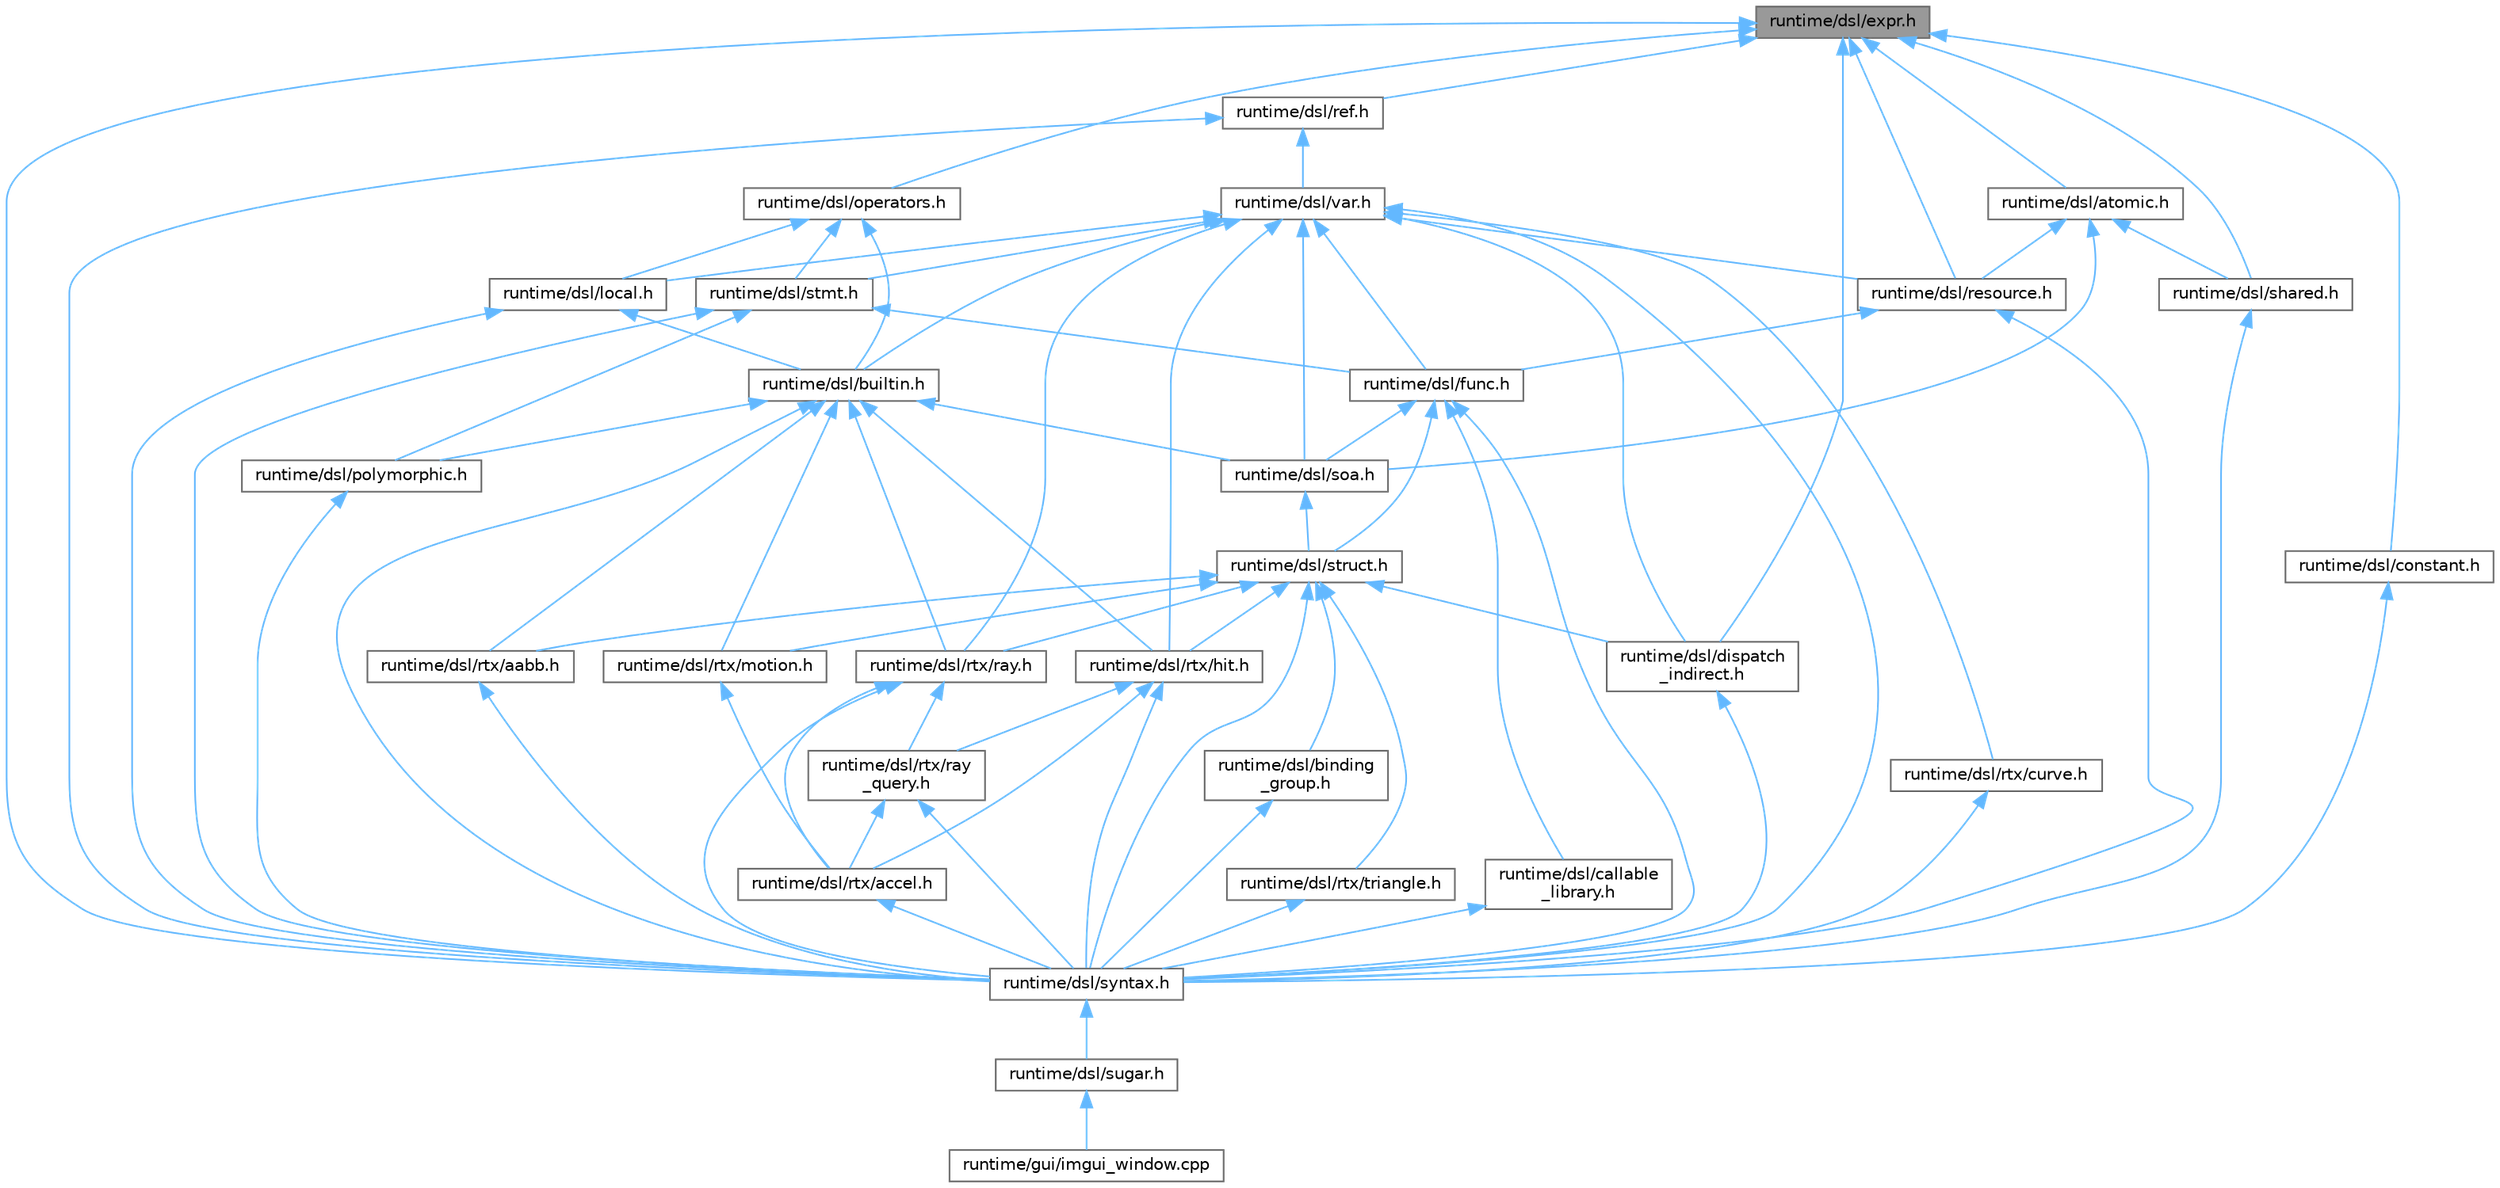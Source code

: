 digraph "runtime/dsl/expr.h"
{
 // LATEX_PDF_SIZE
  bgcolor="transparent";
  edge [fontname=Helvetica,fontsize=10,labelfontname=Helvetica,labelfontsize=10];
  node [fontname=Helvetica,fontsize=10,shape=box,height=0.2,width=0.4];
  Node1 [id="Node000001",label="runtime/dsl/expr.h",height=0.2,width=0.4,color="gray40", fillcolor="grey60", style="filled", fontcolor="black",tooltip=" "];
  Node1 -> Node2 [id="edge1_Node000001_Node000002",dir="back",color="steelblue1",style="solid",tooltip=" "];
  Node2 [id="Node000002",label="runtime/dsl/atomic.h",height=0.2,width=0.4,color="grey40", fillcolor="white", style="filled",URL="$dsl_2atomic_8h.html",tooltip=" "];
  Node2 -> Node3 [id="edge2_Node000002_Node000003",dir="back",color="steelblue1",style="solid",tooltip=" "];
  Node3 [id="Node000003",label="runtime/dsl/resource.h",height=0.2,width=0.4,color="grey40", fillcolor="white", style="filled",URL="$dsl_2resource_8h.html",tooltip=" "];
  Node3 -> Node4 [id="edge3_Node000003_Node000004",dir="back",color="steelblue1",style="solid",tooltip=" "];
  Node4 [id="Node000004",label="runtime/dsl/func.h",height=0.2,width=0.4,color="grey40", fillcolor="white", style="filled",URL="$func_8h.html",tooltip=" "];
  Node4 -> Node5 [id="edge4_Node000004_Node000005",dir="back",color="steelblue1",style="solid",tooltip=" "];
  Node5 [id="Node000005",label="runtime/dsl/callable\l_library.h",height=0.2,width=0.4,color="grey40", fillcolor="white", style="filled",URL="$dsl_2callable__library_8h.html",tooltip=" "];
  Node5 -> Node6 [id="edge5_Node000005_Node000006",dir="back",color="steelblue1",style="solid",tooltip=" "];
  Node6 [id="Node000006",label="runtime/dsl/syntax.h",height=0.2,width=0.4,color="grey40", fillcolor="white", style="filled",URL="$syntax_8h.html",tooltip=" "];
  Node6 -> Node7 [id="edge6_Node000006_Node000007",dir="back",color="steelblue1",style="solid",tooltip=" "];
  Node7 [id="Node000007",label="runtime/dsl/sugar.h",height=0.2,width=0.4,color="grey40", fillcolor="white", style="filled",URL="$sugar_8h.html",tooltip=" "];
  Node7 -> Node8 [id="edge7_Node000007_Node000008",dir="back",color="steelblue1",style="solid",tooltip=" "];
  Node8 [id="Node000008",label="runtime/gui/imgui_window.cpp",height=0.2,width=0.4,color="grey40", fillcolor="white", style="filled",URL="$imgui__window_8cpp.html",tooltip=" "];
  Node4 -> Node9 [id="edge8_Node000004_Node000009",dir="back",color="steelblue1",style="solid",tooltip=" "];
  Node9 [id="Node000009",label="runtime/dsl/soa.h",height=0.2,width=0.4,color="grey40", fillcolor="white", style="filled",URL="$soa_8h.html",tooltip=" "];
  Node9 -> Node10 [id="edge9_Node000009_Node000010",dir="back",color="steelblue1",style="solid",tooltip=" "];
  Node10 [id="Node000010",label="runtime/dsl/struct.h",height=0.2,width=0.4,color="grey40", fillcolor="white", style="filled",URL="$struct_8h.html",tooltip=" "];
  Node10 -> Node11 [id="edge10_Node000010_Node000011",dir="back",color="steelblue1",style="solid",tooltip=" "];
  Node11 [id="Node000011",label="runtime/dsl/binding\l_group.h",height=0.2,width=0.4,color="grey40", fillcolor="white", style="filled",URL="$binding__group_8h.html",tooltip=" "];
  Node11 -> Node6 [id="edge11_Node000011_Node000006",dir="back",color="steelblue1",style="solid",tooltip=" "];
  Node10 -> Node12 [id="edge12_Node000010_Node000012",dir="back",color="steelblue1",style="solid",tooltip=" "];
  Node12 [id="Node000012",label="runtime/dsl/dispatch\l_indirect.h",height=0.2,width=0.4,color="grey40", fillcolor="white", style="filled",URL="$dispatch__indirect_8h.html",tooltip=" "];
  Node12 -> Node6 [id="edge13_Node000012_Node000006",dir="back",color="steelblue1",style="solid",tooltip=" "];
  Node10 -> Node13 [id="edge14_Node000010_Node000013",dir="back",color="steelblue1",style="solid",tooltip=" "];
  Node13 [id="Node000013",label="runtime/dsl/rtx/aabb.h",height=0.2,width=0.4,color="grey40", fillcolor="white", style="filled",URL="$dsl_2rtx_2aabb_8h.html",tooltip=" "];
  Node13 -> Node6 [id="edge15_Node000013_Node000006",dir="back",color="steelblue1",style="solid",tooltip=" "];
  Node10 -> Node14 [id="edge16_Node000010_Node000014",dir="back",color="steelblue1",style="solid",tooltip=" "];
  Node14 [id="Node000014",label="runtime/dsl/rtx/hit.h",height=0.2,width=0.4,color="grey40", fillcolor="white", style="filled",URL="$dsl_2rtx_2hit_8h.html",tooltip=" "];
  Node14 -> Node15 [id="edge17_Node000014_Node000015",dir="back",color="steelblue1",style="solid",tooltip=" "];
  Node15 [id="Node000015",label="runtime/dsl/rtx/accel.h",height=0.2,width=0.4,color="grey40", fillcolor="white", style="filled",URL="$dsl_2rtx_2accel_8h.html",tooltip=" "];
  Node15 -> Node6 [id="edge18_Node000015_Node000006",dir="back",color="steelblue1",style="solid",tooltip=" "];
  Node14 -> Node16 [id="edge19_Node000014_Node000016",dir="back",color="steelblue1",style="solid",tooltip=" "];
  Node16 [id="Node000016",label="runtime/dsl/rtx/ray\l_query.h",height=0.2,width=0.4,color="grey40", fillcolor="white", style="filled",URL="$ray__query_8h.html",tooltip=" "];
  Node16 -> Node15 [id="edge20_Node000016_Node000015",dir="back",color="steelblue1",style="solid",tooltip=" "];
  Node16 -> Node6 [id="edge21_Node000016_Node000006",dir="back",color="steelblue1",style="solid",tooltip=" "];
  Node14 -> Node6 [id="edge22_Node000014_Node000006",dir="back",color="steelblue1",style="solid",tooltip=" "];
  Node10 -> Node17 [id="edge23_Node000010_Node000017",dir="back",color="steelblue1",style="solid",tooltip=" "];
  Node17 [id="Node000017",label="runtime/dsl/rtx/motion.h",height=0.2,width=0.4,color="grey40", fillcolor="white", style="filled",URL="$motion_8h.html",tooltip=" "];
  Node17 -> Node15 [id="edge24_Node000017_Node000015",dir="back",color="steelblue1",style="solid",tooltip=" "];
  Node10 -> Node18 [id="edge25_Node000010_Node000018",dir="back",color="steelblue1",style="solid",tooltip=" "];
  Node18 [id="Node000018",label="runtime/dsl/rtx/ray.h",height=0.2,width=0.4,color="grey40", fillcolor="white", style="filled",URL="$dsl_2rtx_2ray_8h.html",tooltip=" "];
  Node18 -> Node15 [id="edge26_Node000018_Node000015",dir="back",color="steelblue1",style="solid",tooltip=" "];
  Node18 -> Node16 [id="edge27_Node000018_Node000016",dir="back",color="steelblue1",style="solid",tooltip=" "];
  Node18 -> Node6 [id="edge28_Node000018_Node000006",dir="back",color="steelblue1",style="solid",tooltip=" "];
  Node10 -> Node19 [id="edge29_Node000010_Node000019",dir="back",color="steelblue1",style="solid",tooltip=" "];
  Node19 [id="Node000019",label="runtime/dsl/rtx/triangle.h",height=0.2,width=0.4,color="grey40", fillcolor="white", style="filled",URL="$dsl_2rtx_2triangle_8h.html",tooltip=" "];
  Node19 -> Node6 [id="edge30_Node000019_Node000006",dir="back",color="steelblue1",style="solid",tooltip=" "];
  Node10 -> Node6 [id="edge31_Node000010_Node000006",dir="back",color="steelblue1",style="solid",tooltip=" "];
  Node4 -> Node10 [id="edge32_Node000004_Node000010",dir="back",color="steelblue1",style="solid",tooltip=" "];
  Node4 -> Node6 [id="edge33_Node000004_Node000006",dir="back",color="steelblue1",style="solid",tooltip=" "];
  Node3 -> Node6 [id="edge34_Node000003_Node000006",dir="back",color="steelblue1",style="solid",tooltip=" "];
  Node2 -> Node20 [id="edge35_Node000002_Node000020",dir="back",color="steelblue1",style="solid",tooltip=" "];
  Node20 [id="Node000020",label="runtime/dsl/shared.h",height=0.2,width=0.4,color="grey40", fillcolor="white", style="filled",URL="$shared_8h.html",tooltip=" "];
  Node20 -> Node6 [id="edge36_Node000020_Node000006",dir="back",color="steelblue1",style="solid",tooltip=" "];
  Node2 -> Node9 [id="edge37_Node000002_Node000009",dir="back",color="steelblue1",style="solid",tooltip=" "];
  Node1 -> Node21 [id="edge38_Node000001_Node000021",dir="back",color="steelblue1",style="solid",tooltip=" "];
  Node21 [id="Node000021",label="runtime/dsl/constant.h",height=0.2,width=0.4,color="grey40", fillcolor="white", style="filled",URL="$constant_8h.html",tooltip=" "];
  Node21 -> Node6 [id="edge39_Node000021_Node000006",dir="back",color="steelblue1",style="solid",tooltip=" "];
  Node1 -> Node12 [id="edge40_Node000001_Node000012",dir="back",color="steelblue1",style="solid",tooltip=" "];
  Node1 -> Node22 [id="edge41_Node000001_Node000022",dir="back",color="steelblue1",style="solid",tooltip=" "];
  Node22 [id="Node000022",label="runtime/dsl/operators.h",height=0.2,width=0.4,color="grey40", fillcolor="white", style="filled",URL="$operators_8h.html",tooltip=" "];
  Node22 -> Node23 [id="edge42_Node000022_Node000023",dir="back",color="steelblue1",style="solid",tooltip=" "];
  Node23 [id="Node000023",label="runtime/dsl/builtin.h",height=0.2,width=0.4,color="grey40", fillcolor="white", style="filled",URL="$builtin_8h.html",tooltip=" "];
  Node23 -> Node24 [id="edge43_Node000023_Node000024",dir="back",color="steelblue1",style="solid",tooltip=" "];
  Node24 [id="Node000024",label="runtime/dsl/polymorphic.h",height=0.2,width=0.4,color="grey40", fillcolor="white", style="filled",URL="$polymorphic_8h.html",tooltip=" "];
  Node24 -> Node6 [id="edge44_Node000024_Node000006",dir="back",color="steelblue1",style="solid",tooltip=" "];
  Node23 -> Node13 [id="edge45_Node000023_Node000013",dir="back",color="steelblue1",style="solid",tooltip=" "];
  Node23 -> Node14 [id="edge46_Node000023_Node000014",dir="back",color="steelblue1",style="solid",tooltip=" "];
  Node23 -> Node17 [id="edge47_Node000023_Node000017",dir="back",color="steelblue1",style="solid",tooltip=" "];
  Node23 -> Node18 [id="edge48_Node000023_Node000018",dir="back",color="steelblue1",style="solid",tooltip=" "];
  Node23 -> Node9 [id="edge49_Node000023_Node000009",dir="back",color="steelblue1",style="solid",tooltip=" "];
  Node23 -> Node6 [id="edge50_Node000023_Node000006",dir="back",color="steelblue1",style="solid",tooltip=" "];
  Node22 -> Node25 [id="edge51_Node000022_Node000025",dir="back",color="steelblue1",style="solid",tooltip=" "];
  Node25 [id="Node000025",label="runtime/dsl/local.h",height=0.2,width=0.4,color="grey40", fillcolor="white", style="filled",URL="$local_8h.html",tooltip=" "];
  Node25 -> Node23 [id="edge52_Node000025_Node000023",dir="back",color="steelblue1",style="solid",tooltip=" "];
  Node25 -> Node6 [id="edge53_Node000025_Node000006",dir="back",color="steelblue1",style="solid",tooltip=" "];
  Node22 -> Node26 [id="edge54_Node000022_Node000026",dir="back",color="steelblue1",style="solid",tooltip=" "];
  Node26 [id="Node000026",label="runtime/dsl/stmt.h",height=0.2,width=0.4,color="grey40", fillcolor="white", style="filled",URL="$stmt_8h.html",tooltip=" "];
  Node26 -> Node4 [id="edge55_Node000026_Node000004",dir="back",color="steelblue1",style="solid",tooltip=" "];
  Node26 -> Node24 [id="edge56_Node000026_Node000024",dir="back",color="steelblue1",style="solid",tooltip=" "];
  Node26 -> Node6 [id="edge57_Node000026_Node000006",dir="back",color="steelblue1",style="solid",tooltip=" "];
  Node1 -> Node27 [id="edge58_Node000001_Node000027",dir="back",color="steelblue1",style="solid",tooltip=" "];
  Node27 [id="Node000027",label="runtime/dsl/ref.h",height=0.2,width=0.4,color="grey40", fillcolor="white", style="filled",URL="$ref_8h.html",tooltip=" "];
  Node27 -> Node6 [id="edge59_Node000027_Node000006",dir="back",color="steelblue1",style="solid",tooltip=" "];
  Node27 -> Node28 [id="edge60_Node000027_Node000028",dir="back",color="steelblue1",style="solid",tooltip=" "];
  Node28 [id="Node000028",label="runtime/dsl/var.h",height=0.2,width=0.4,color="grey40", fillcolor="white", style="filled",URL="$var_8h.html",tooltip=" "];
  Node28 -> Node23 [id="edge61_Node000028_Node000023",dir="back",color="steelblue1",style="solid",tooltip=" "];
  Node28 -> Node12 [id="edge62_Node000028_Node000012",dir="back",color="steelblue1",style="solid",tooltip=" "];
  Node28 -> Node4 [id="edge63_Node000028_Node000004",dir="back",color="steelblue1",style="solid",tooltip=" "];
  Node28 -> Node25 [id="edge64_Node000028_Node000025",dir="back",color="steelblue1",style="solid",tooltip=" "];
  Node28 -> Node3 [id="edge65_Node000028_Node000003",dir="back",color="steelblue1",style="solid",tooltip=" "];
  Node28 -> Node29 [id="edge66_Node000028_Node000029",dir="back",color="steelblue1",style="solid",tooltip=" "];
  Node29 [id="Node000029",label="runtime/dsl/rtx/curve.h",height=0.2,width=0.4,color="grey40", fillcolor="white", style="filled",URL="$dsl_2rtx_2curve_8h.html",tooltip=" "];
  Node29 -> Node6 [id="edge67_Node000029_Node000006",dir="back",color="steelblue1",style="solid",tooltip=" "];
  Node28 -> Node14 [id="edge68_Node000028_Node000014",dir="back",color="steelblue1",style="solid",tooltip=" "];
  Node28 -> Node18 [id="edge69_Node000028_Node000018",dir="back",color="steelblue1",style="solid",tooltip=" "];
  Node28 -> Node9 [id="edge70_Node000028_Node000009",dir="back",color="steelblue1",style="solid",tooltip=" "];
  Node28 -> Node26 [id="edge71_Node000028_Node000026",dir="back",color="steelblue1",style="solid",tooltip=" "];
  Node28 -> Node6 [id="edge72_Node000028_Node000006",dir="back",color="steelblue1",style="solid",tooltip=" "];
  Node1 -> Node3 [id="edge73_Node000001_Node000003",dir="back",color="steelblue1",style="solid",tooltip=" "];
  Node1 -> Node20 [id="edge74_Node000001_Node000020",dir="back",color="steelblue1",style="solid",tooltip=" "];
  Node1 -> Node6 [id="edge75_Node000001_Node000006",dir="back",color="steelblue1",style="solid",tooltip=" "];
}
